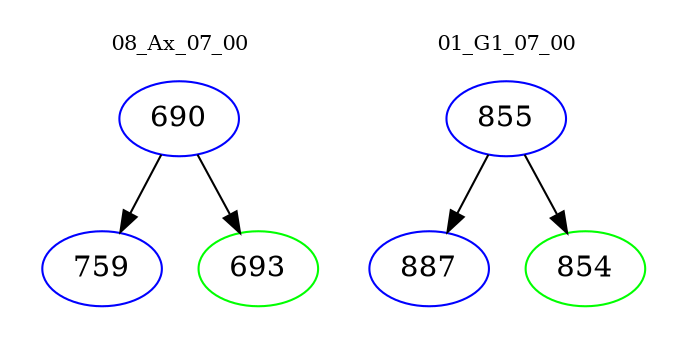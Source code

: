 digraph{
subgraph cluster_0 {
color = white
label = "08_Ax_07_00";
fontsize=10;
T0_690 [label="690", color="blue"]
T0_690 -> T0_759 [color="black"]
T0_759 [label="759", color="blue"]
T0_690 -> T0_693 [color="black"]
T0_693 [label="693", color="green"]
}
subgraph cluster_1 {
color = white
label = "01_G1_07_00";
fontsize=10;
T1_855 [label="855", color="blue"]
T1_855 -> T1_887 [color="black"]
T1_887 [label="887", color="blue"]
T1_855 -> T1_854 [color="black"]
T1_854 [label="854", color="green"]
}
}
